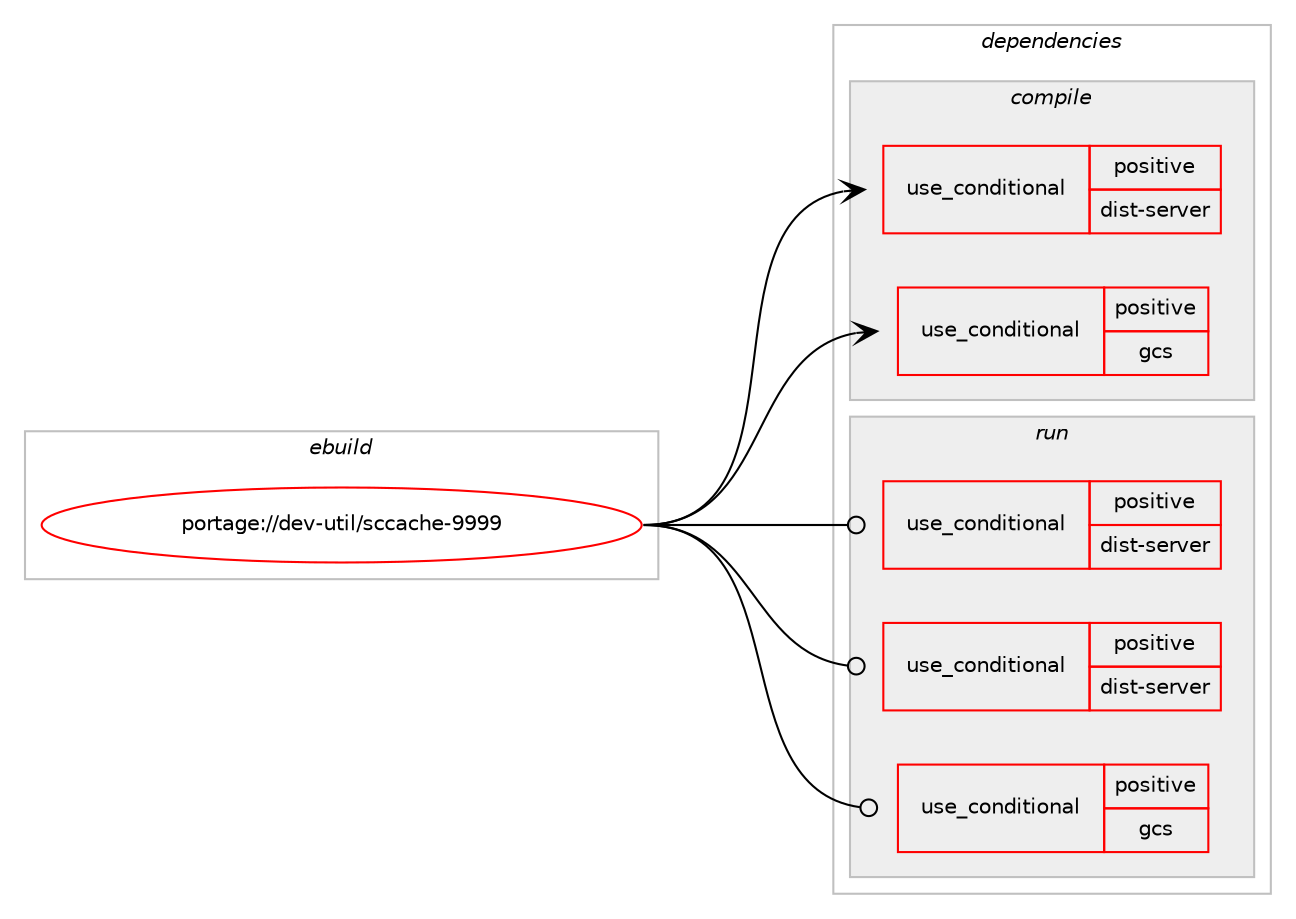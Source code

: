 digraph prolog {

# *************
# Graph options
# *************

newrank=true;
concentrate=true;
compound=true;
graph [rankdir=LR,fontname=Helvetica,fontsize=10,ranksep=1.5];#, ranksep=2.5, nodesep=0.2];
edge  [arrowhead=vee];
node  [fontname=Helvetica,fontsize=10];

# **********
# The ebuild
# **********

subgraph cluster_leftcol {
color=gray;
rank=same;
label=<<i>ebuild</i>>;
id [label="portage://dev-util/sccache-9999", color=red, width=4, href="../dev-util/sccache-9999.svg"];
}

# ****************
# The dependencies
# ****************

subgraph cluster_midcol {
color=gray;
label=<<i>dependencies</i>>;
subgraph cluster_compile {
fillcolor="#eeeeee";
style=filled;
label=<<i>compile</i>>;
subgraph cond60298 {
dependency112014 [label=<<TABLE BORDER="0" CELLBORDER="1" CELLSPACING="0" CELLPADDING="4"><TR><TD ROWSPAN="3" CELLPADDING="10">use_conditional</TD></TR><TR><TD>positive</TD></TR><TR><TD>dist-server</TD></TR></TABLE>>, shape=none, color=red];
# *** BEGIN UNKNOWN DEPENDENCY TYPE (TODO) ***
# dependency112014 -> package_dependency(portage://dev-util/sccache-9999,install,no,dev-libs,openssl,none,[,,],any_same_slot,[])
# *** END UNKNOWN DEPENDENCY TYPE (TODO) ***

}
id:e -> dependency112014:w [weight=20,style="solid",arrowhead="vee"];
subgraph cond60299 {
dependency112015 [label=<<TABLE BORDER="0" CELLBORDER="1" CELLSPACING="0" CELLPADDING="4"><TR><TD ROWSPAN="3" CELLPADDING="10">use_conditional</TD></TR><TR><TD>positive</TD></TR><TR><TD>gcs</TD></TR></TABLE>>, shape=none, color=red];
# *** BEGIN UNKNOWN DEPENDENCY TYPE (TODO) ***
# dependency112015 -> package_dependency(portage://dev-util/sccache-9999,install,no,dev-libs,openssl,none,[,,],any_same_slot,[])
# *** END UNKNOWN DEPENDENCY TYPE (TODO) ***

}
id:e -> dependency112015:w [weight=20,style="solid",arrowhead="vee"];
# *** BEGIN UNKNOWN DEPENDENCY TYPE (TODO) ***
# id -> package_dependency(portage://dev-util/sccache-9999,install,no,app-arch,zstd,none,[,,],[],[])
# *** END UNKNOWN DEPENDENCY TYPE (TODO) ***

# *** BEGIN UNKNOWN DEPENDENCY TYPE (TODO) ***
# id -> package_dependency(portage://dev-util/sccache-9999,install,no,sys-libs,zlib,none,[,,],any_same_slot,[])
# *** END UNKNOWN DEPENDENCY TYPE (TODO) ***

}
subgraph cluster_compileandrun {
fillcolor="#eeeeee";
style=filled;
label=<<i>compile and run</i>>;
}
subgraph cluster_run {
fillcolor="#eeeeee";
style=filled;
label=<<i>run</i>>;
subgraph cond60300 {
dependency112016 [label=<<TABLE BORDER="0" CELLBORDER="1" CELLSPACING="0" CELLPADDING="4"><TR><TD ROWSPAN="3" CELLPADDING="10">use_conditional</TD></TR><TR><TD>positive</TD></TR><TR><TD>dist-server</TD></TR></TABLE>>, shape=none, color=red];
# *** BEGIN UNKNOWN DEPENDENCY TYPE (TODO) ***
# dependency112016 -> package_dependency(portage://dev-util/sccache-9999,run,no,dev-libs,openssl,none,[,,],any_same_slot,[])
# *** END UNKNOWN DEPENDENCY TYPE (TODO) ***

}
id:e -> dependency112016:w [weight=20,style="solid",arrowhead="odot"];
subgraph cond60301 {
dependency112017 [label=<<TABLE BORDER="0" CELLBORDER="1" CELLSPACING="0" CELLPADDING="4"><TR><TD ROWSPAN="3" CELLPADDING="10">use_conditional</TD></TR><TR><TD>positive</TD></TR><TR><TD>dist-server</TD></TR></TABLE>>, shape=none, color=red];
# *** BEGIN UNKNOWN DEPENDENCY TYPE (TODO) ***
# dependency112017 -> package_dependency(portage://dev-util/sccache-9999,run,no,sys-apps,bubblewrap,none,[,,],[],[])
# *** END UNKNOWN DEPENDENCY TYPE (TODO) ***

}
id:e -> dependency112017:w [weight=20,style="solid",arrowhead="odot"];
subgraph cond60302 {
dependency112018 [label=<<TABLE BORDER="0" CELLBORDER="1" CELLSPACING="0" CELLPADDING="4"><TR><TD ROWSPAN="3" CELLPADDING="10">use_conditional</TD></TR><TR><TD>positive</TD></TR><TR><TD>gcs</TD></TR></TABLE>>, shape=none, color=red];
# *** BEGIN UNKNOWN DEPENDENCY TYPE (TODO) ***
# dependency112018 -> package_dependency(portage://dev-util/sccache-9999,run,no,dev-libs,openssl,none,[,,],any_same_slot,[])
# *** END UNKNOWN DEPENDENCY TYPE (TODO) ***

}
id:e -> dependency112018:w [weight=20,style="solid",arrowhead="odot"];
# *** BEGIN UNKNOWN DEPENDENCY TYPE (TODO) ***
# id -> package_dependency(portage://dev-util/sccache-9999,run,no,app-arch,zstd,none,[,,],[],[])
# *** END UNKNOWN DEPENDENCY TYPE (TODO) ***

# *** BEGIN UNKNOWN DEPENDENCY TYPE (TODO) ***
# id -> package_dependency(portage://dev-util/sccache-9999,run,no,sys-libs,zlib,none,[,,],any_same_slot,[])
# *** END UNKNOWN DEPENDENCY TYPE (TODO) ***

}
}

# **************
# The candidates
# **************

subgraph cluster_choices {
rank=same;
color=gray;
label=<<i>candidates</i>>;

}

}

